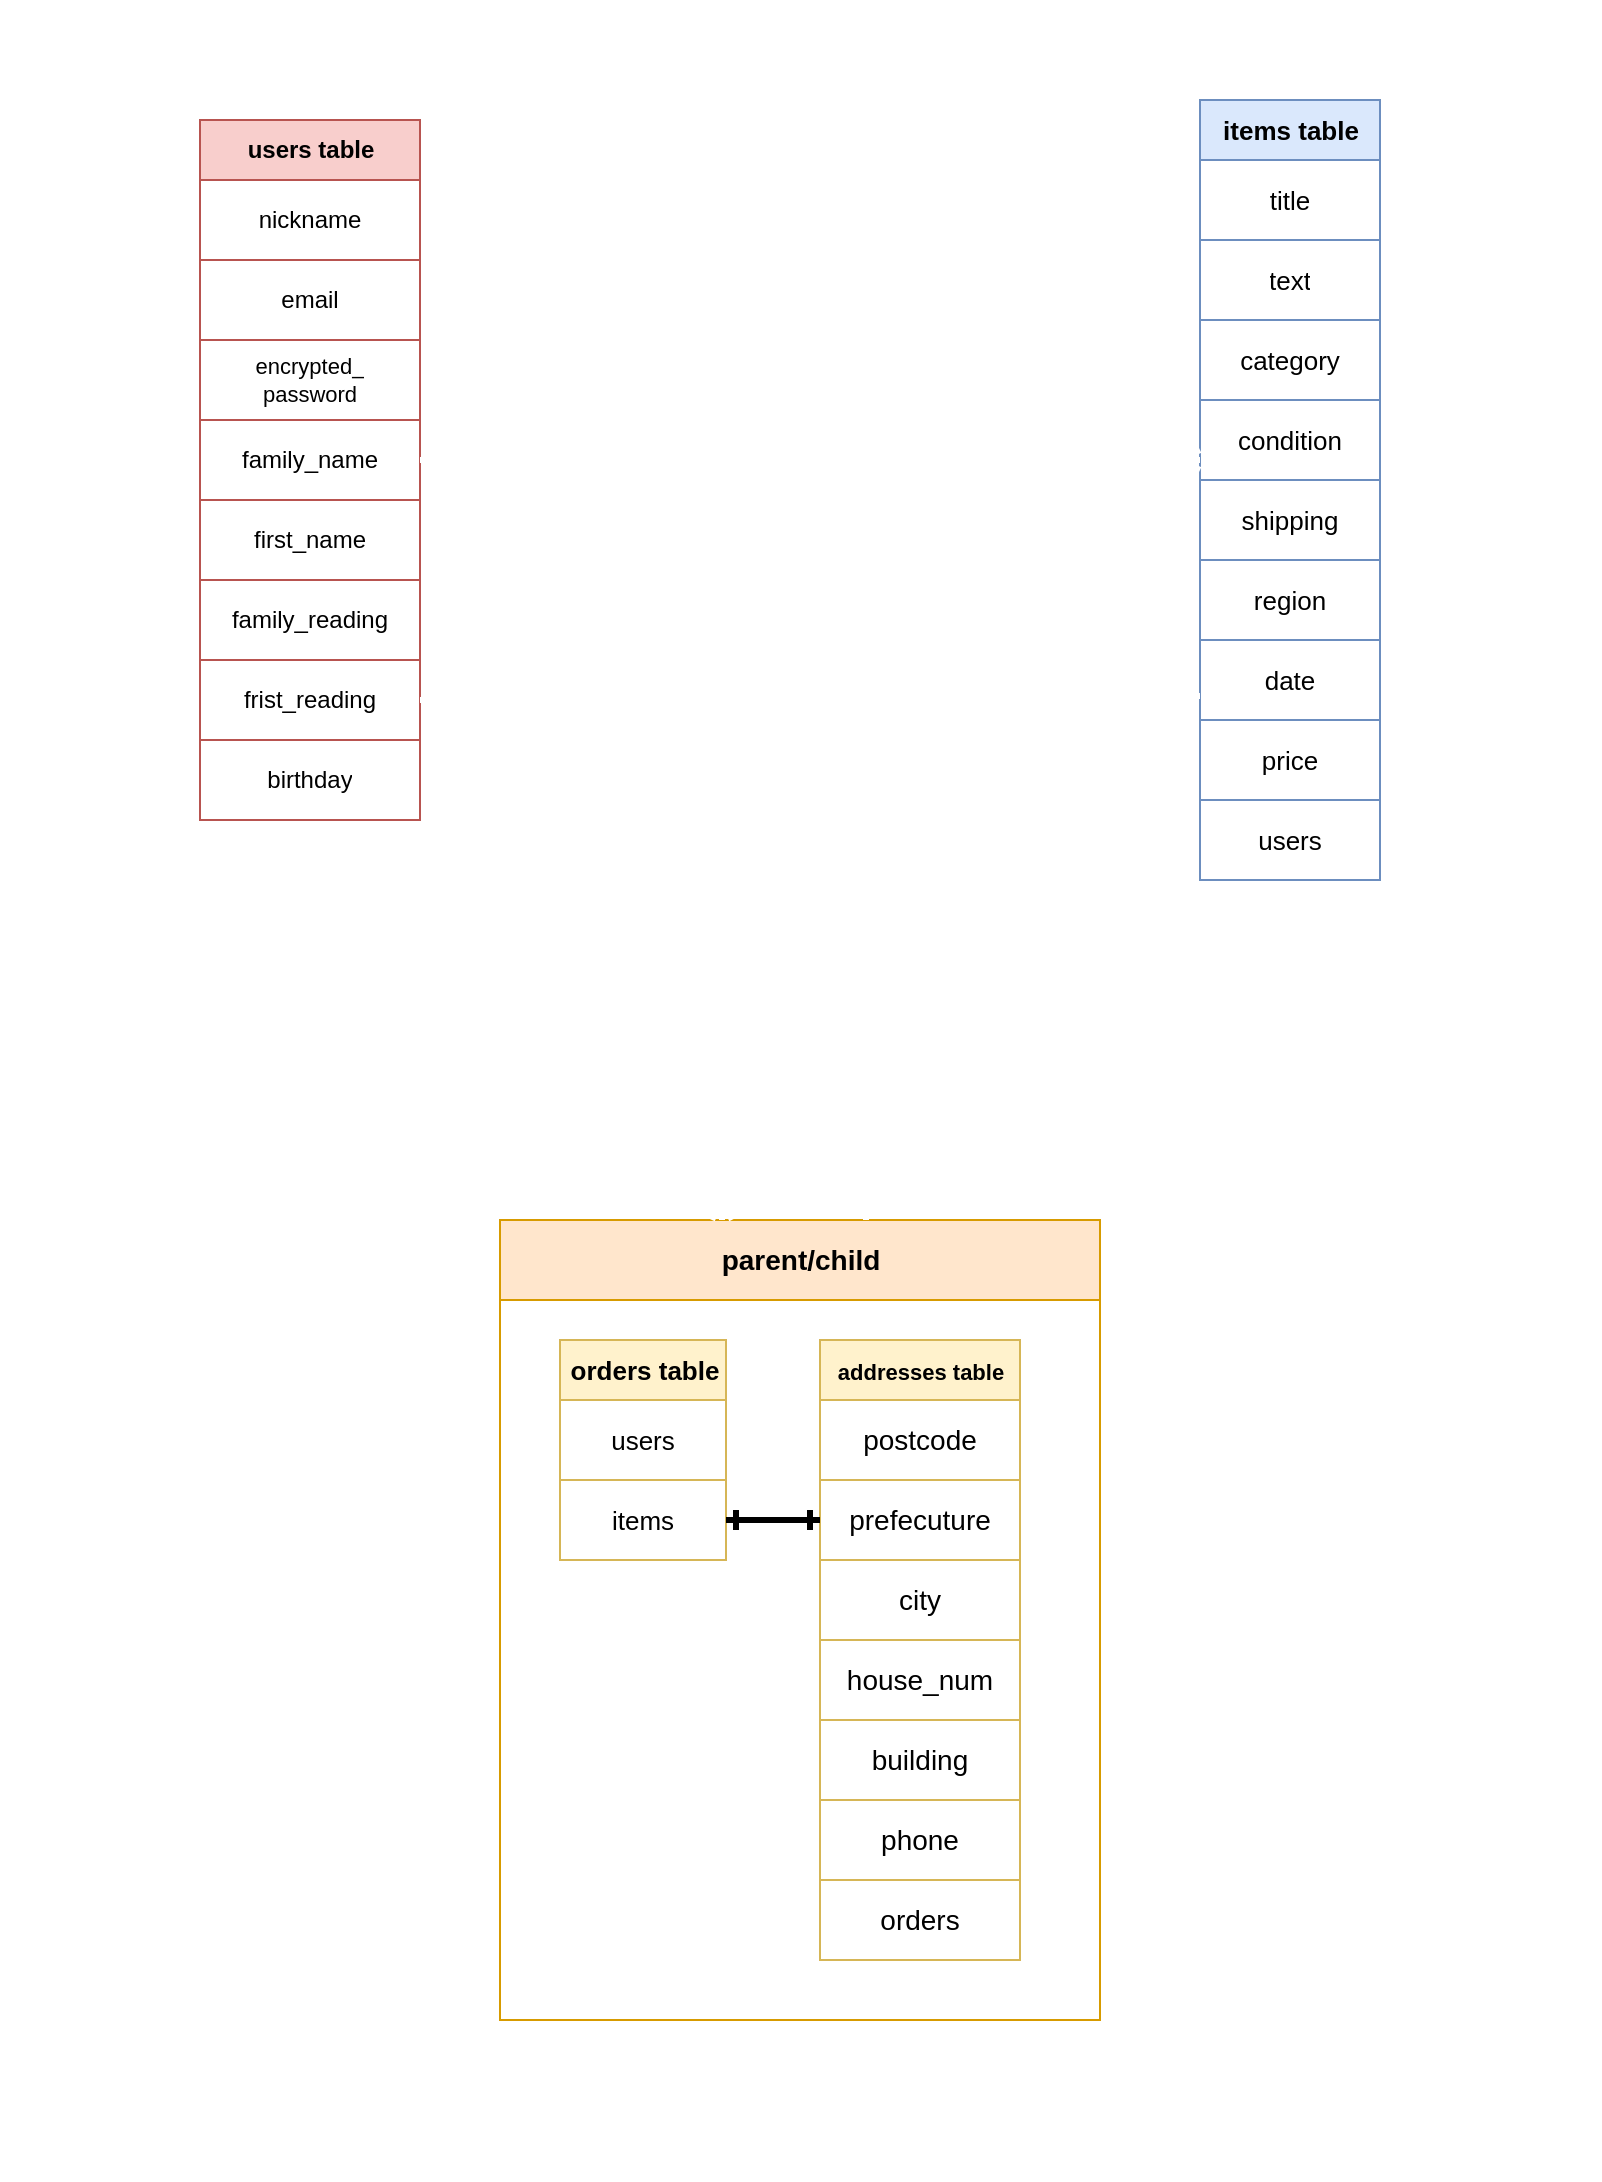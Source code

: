 <mxfile>
    <diagram id="izb3Q4Wlib8xWFPlHg1o" name="ページ1">
        <mxGraphModel dx="664" dy="647" grid="1" gridSize="10" guides="0" tooltips="1" connect="1" arrows="0" fold="1" page="1" pageScale="1" pageWidth="827" pageHeight="1169" math="0" shadow="0">
            <root>
                <mxCell id="0"/>
                <mxCell id="1" parent="0"/>
                <mxCell id="152" value="&lt;font color=&quot;#000000&quot;&gt;users table&lt;/font&gt;" style="shape=table;startSize=30;container=1;collapsible=0;childLayout=tableLayout;fontStyle=1;align=center;fillColor=#f8cecc;html=1;strokeColor=#b85450;swimlaneFillColor=default;" parent="1" vertex="1">
                    <mxGeometry x="100" y="60" width="110" height="350" as="geometry"/>
                </mxCell>
                <mxCell id="219" style="shape=tableRow;horizontal=0;startSize=0;swimlaneHead=0;swimlaneBody=0;top=0;left=0;bottom=0;right=0;collapsible=0;dropTarget=0;fillColor=none;points=[[0,0.5],[1,0.5]];portConstraint=eastwest;html=1;strokeColor=#FFCCE6;" parent="152" vertex="1">
                    <mxGeometry y="30" width="110" height="40" as="geometry"/>
                </mxCell>
                <mxCell id="220" value="nickname" style="shape=partialRectangle;html=1;whiteSpace=wrap;connectable=0;fillColor=none;top=0;left=0;bottom=0;right=0;overflow=hidden;" parent="219" vertex="1">
                    <mxGeometry width="110" height="40" as="geometry">
                        <mxRectangle width="110" height="40" as="alternateBounds"/>
                    </mxGeometry>
                </mxCell>
                <mxCell id="215" style="shape=tableRow;horizontal=0;startSize=0;swimlaneHead=0;swimlaneBody=0;top=0;left=0;bottom=0;right=0;collapsible=0;dropTarget=0;fillColor=none;points=[[0,0.5],[1,0.5]];portConstraint=eastwest;html=1;" parent="152" vertex="1">
                    <mxGeometry y="70" width="110" height="40" as="geometry"/>
                </mxCell>
                <mxCell id="216" value="email" style="shape=partialRectangle;html=1;whiteSpace=wrap;connectable=0;fillColor=none;top=0;left=0;bottom=0;right=0;overflow=hidden;" parent="215" vertex="1">
                    <mxGeometry width="110" height="40" as="geometry">
                        <mxRectangle width="110" height="40" as="alternateBounds"/>
                    </mxGeometry>
                </mxCell>
                <mxCell id="211" style="shape=tableRow;horizontal=0;startSize=0;swimlaneHead=0;swimlaneBody=0;top=0;left=0;bottom=0;right=0;collapsible=0;dropTarget=0;fillColor=none;points=[[0,0.5],[1,0.5]];portConstraint=eastwest;html=1;" parent="152" vertex="1">
                    <mxGeometry y="110" width="110" height="40" as="geometry"/>
                </mxCell>
                <mxCell id="212" value="encrypted_&lt;br style=&quot;font-size: 11px;&quot;&gt;password" style="shape=partialRectangle;html=1;whiteSpace=wrap;connectable=0;fillColor=none;top=0;left=0;bottom=0;right=0;overflow=hidden;fontSize=11;" parent="211" vertex="1">
                    <mxGeometry width="110" height="40" as="geometry">
                        <mxRectangle width="110" height="40" as="alternateBounds"/>
                    </mxGeometry>
                </mxCell>
                <mxCell id="207" style="shape=tableRow;horizontal=0;startSize=0;swimlaneHead=0;swimlaneBody=0;top=0;left=0;bottom=0;right=0;collapsible=0;dropTarget=0;fillColor=none;points=[[0,0.5],[1,0.5]];portConstraint=eastwest;html=1;" parent="152" vertex="1">
                    <mxGeometry y="150" width="110" height="40" as="geometry"/>
                </mxCell>
                <mxCell id="208" value="family_name" style="shape=partialRectangle;html=1;whiteSpace=wrap;connectable=0;fillColor=none;top=0;left=0;bottom=0;right=0;overflow=hidden;" parent="207" vertex="1">
                    <mxGeometry width="110" height="40" as="geometry">
                        <mxRectangle width="110" height="40" as="alternateBounds"/>
                    </mxGeometry>
                </mxCell>
                <mxCell id="203" style="shape=tableRow;horizontal=0;startSize=0;swimlaneHead=0;swimlaneBody=0;top=0;left=0;bottom=0;right=0;collapsible=0;dropTarget=0;fillColor=none;points=[[0,0.5],[1,0.5]];portConstraint=eastwest;html=1;" parent="152" vertex="1">
                    <mxGeometry y="190" width="110" height="40" as="geometry"/>
                </mxCell>
                <mxCell id="204" value="first_name" style="shape=partialRectangle;html=1;whiteSpace=wrap;connectable=0;fillColor=none;top=0;left=0;bottom=0;right=0;overflow=hidden;" parent="203" vertex="1">
                    <mxGeometry width="110" height="40" as="geometry">
                        <mxRectangle width="110" height="40" as="alternateBounds"/>
                    </mxGeometry>
                </mxCell>
                <mxCell id="199" style="shape=tableRow;horizontal=0;startSize=0;swimlaneHead=0;swimlaneBody=0;top=0;left=0;bottom=0;right=0;collapsible=0;dropTarget=0;fillColor=none;points=[[0,0.5],[1,0.5]];portConstraint=eastwest;html=1;" parent="152" vertex="1">
                    <mxGeometry y="230" width="110" height="40" as="geometry"/>
                </mxCell>
                <mxCell id="200" value="family_reading" style="shape=partialRectangle;html=1;whiteSpace=wrap;connectable=0;fillColor=none;top=0;left=0;bottom=0;right=0;overflow=hidden;" parent="199" vertex="1">
                    <mxGeometry width="110" height="40" as="geometry">
                        <mxRectangle width="110" height="40" as="alternateBounds"/>
                    </mxGeometry>
                </mxCell>
                <mxCell id="153" value="" style="shape=tableRow;horizontal=0;startSize=0;swimlaneHead=0;swimlaneBody=0;top=0;left=0;bottom=0;right=0;collapsible=0;dropTarget=0;fillColor=none;points=[[0,0.5],[1,0.5]];portConstraint=eastwest;html=1;" parent="152" vertex="1">
                    <mxGeometry y="270" width="110" height="40" as="geometry"/>
                </mxCell>
                <mxCell id="154" value="frist_reading" style="shape=partialRectangle;html=1;whiteSpace=wrap;connectable=0;fillColor=none;top=0;left=0;bottom=0;right=0;overflow=hidden;" parent="153" vertex="1">
                    <mxGeometry width="110" height="40" as="geometry">
                        <mxRectangle width="110" height="40" as="alternateBounds"/>
                    </mxGeometry>
                </mxCell>
                <mxCell id="157" value="" style="shape=tableRow;horizontal=0;startSize=0;swimlaneHead=0;swimlaneBody=0;top=0;left=0;bottom=0;right=0;collapsible=0;dropTarget=0;fillColor=none;points=[[0,0.5],[1,0.5]];portConstraint=eastwest;html=1;" parent="152" vertex="1">
                    <mxGeometry y="310" width="110" height="40" as="geometry"/>
                </mxCell>
                <mxCell id="158" value="birthday" style="shape=partialRectangle;html=1;whiteSpace=wrap;connectable=0;fillColor=none;top=0;left=0;bottom=0;right=0;overflow=hidden;" parent="157" vertex="1">
                    <mxGeometry width="110" height="40" as="geometry">
                        <mxRectangle width="110" height="40" as="alternateBounds"/>
                    </mxGeometry>
                </mxCell>
                <mxCell id="239" value="&lt;font color=&quot;#000000&quot;&gt;items table&lt;/font&gt;" style="shape=table;startSize=30;container=1;collapsible=0;childLayout=tableLayout;fontStyle=1;align=center;strokeColor=#6c8ebf;fontSize=13;fillColor=#dae8fc;html=1;swimlaneFillColor=default;" parent="1" vertex="1">
                    <mxGeometry x="600" y="50" width="90" height="390" as="geometry"/>
                </mxCell>
                <mxCell id="244" value="" style="shape=tableRow;horizontal=0;startSize=0;swimlaneHead=0;swimlaneBody=0;top=0;left=0;bottom=0;right=0;collapsible=0;dropTarget=0;fillColor=none;points=[[0,0.5],[1,0.5]];portConstraint=eastwest;strokeColor=#FFFFFF;fontSize=13;html=1;" parent="239" vertex="1">
                    <mxGeometry y="30" width="90" height="40" as="geometry"/>
                </mxCell>
                <mxCell id="245" value="title" style="shape=partialRectangle;html=1;whiteSpace=wrap;connectable=0;fillColor=none;top=0;left=0;bottom=0;right=0;overflow=hidden;strokeColor=#FFFFFF;fontSize=13;" parent="244" vertex="1">
                    <mxGeometry width="90" height="40" as="geometry">
                        <mxRectangle width="90" height="40" as="alternateBounds"/>
                    </mxGeometry>
                </mxCell>
                <mxCell id="252" style="shape=tableRow;horizontal=0;startSize=0;swimlaneHead=0;swimlaneBody=0;top=0;left=0;bottom=0;right=0;collapsible=0;dropTarget=0;fillColor=none;points=[[0,0.5],[1,0.5]];portConstraint=eastwest;strokeColor=#FFFFFF;fontSize=13;html=1;" parent="239" vertex="1">
                    <mxGeometry y="70" width="90" height="40" as="geometry"/>
                </mxCell>
                <mxCell id="253" value="text" style="shape=partialRectangle;html=1;whiteSpace=wrap;connectable=0;fillColor=none;top=0;left=0;bottom=0;right=0;overflow=hidden;strokeColor=#FFFFFF;fontSize=13;" parent="252" vertex="1">
                    <mxGeometry width="90" height="40" as="geometry">
                        <mxRectangle width="90" height="40" as="alternateBounds"/>
                    </mxGeometry>
                </mxCell>
                <mxCell id="256" style="shape=tableRow;horizontal=0;startSize=0;swimlaneHead=0;swimlaneBody=0;top=0;left=0;bottom=0;right=0;collapsible=0;dropTarget=0;fillColor=none;points=[[0,0.5],[1,0.5]];portConstraint=eastwest;strokeColor=#FFFFFF;fontSize=13;html=1;" parent="239" vertex="1">
                    <mxGeometry y="110" width="90" height="40" as="geometry"/>
                </mxCell>
                <mxCell id="257" value="category" style="shape=partialRectangle;html=1;whiteSpace=wrap;connectable=0;fillColor=none;top=0;left=0;bottom=0;right=0;overflow=hidden;strokeColor=#FFFFFF;fontSize=13;" parent="256" vertex="1">
                    <mxGeometry width="90" height="40" as="geometry">
                        <mxRectangle width="90" height="40" as="alternateBounds"/>
                    </mxGeometry>
                </mxCell>
                <mxCell id="399" style="shape=tableRow;horizontal=0;startSize=0;swimlaneHead=0;swimlaneBody=0;top=0;left=0;bottom=0;right=0;collapsible=0;dropTarget=0;fillColor=none;points=[[0,0.5],[1,0.5]];portConstraint=eastwest;strokeColor=#FFFFFF;fontSize=13;html=1;" parent="239" vertex="1">
                    <mxGeometry y="150" width="90" height="40" as="geometry"/>
                </mxCell>
                <mxCell id="400" value="condition" style="shape=partialRectangle;html=1;whiteSpace=wrap;connectable=0;fillColor=none;top=0;left=0;bottom=0;right=0;overflow=hidden;strokeColor=#FFFFFF;fontSize=13;" parent="399" vertex="1">
                    <mxGeometry width="90" height="40" as="geometry">
                        <mxRectangle width="90" height="40" as="alternateBounds"/>
                    </mxGeometry>
                </mxCell>
                <mxCell id="264" style="shape=tableRow;horizontal=0;startSize=0;swimlaneHead=0;swimlaneBody=0;top=0;left=0;bottom=0;right=0;collapsible=0;dropTarget=0;fillColor=none;points=[[0,0.5],[1,0.5]];portConstraint=eastwest;strokeColor=#FFFFFF;fontSize=13;html=1;" parent="239" vertex="1">
                    <mxGeometry y="190" width="90" height="40" as="geometry"/>
                </mxCell>
                <mxCell id="265" value="shipping" style="shape=partialRectangle;html=1;whiteSpace=wrap;connectable=0;fillColor=none;top=0;left=0;bottom=0;right=0;overflow=hidden;strokeColor=#FFFFFF;fontSize=13;" parent="264" vertex="1">
                    <mxGeometry width="90" height="40" as="geometry">
                        <mxRectangle width="90" height="40" as="alternateBounds"/>
                    </mxGeometry>
                </mxCell>
                <mxCell id="268" style="shape=tableRow;horizontal=0;startSize=0;swimlaneHead=0;swimlaneBody=0;top=0;left=0;bottom=0;right=0;collapsible=0;dropTarget=0;fillColor=none;points=[[0,0.5],[1,0.5]];portConstraint=eastwest;strokeColor=#FFFFFF;fontSize=13;html=1;" parent="239" vertex="1">
                    <mxGeometry y="230" width="90" height="40" as="geometry"/>
                </mxCell>
                <mxCell id="269" value="region" style="shape=partialRectangle;html=1;whiteSpace=wrap;connectable=0;fillColor=none;top=0;left=0;bottom=0;right=0;overflow=hidden;strokeColor=#FFFFFF;fontSize=13;" parent="268" vertex="1">
                    <mxGeometry width="90" height="40" as="geometry">
                        <mxRectangle width="90" height="40" as="alternateBounds"/>
                    </mxGeometry>
                </mxCell>
                <mxCell id="272" style="shape=tableRow;horizontal=0;startSize=0;swimlaneHead=0;swimlaneBody=0;top=0;left=0;bottom=0;right=0;collapsible=0;dropTarget=0;fillColor=none;points=[[0,0.5],[1,0.5]];portConstraint=eastwest;strokeColor=#FFFFFF;fontSize=13;html=1;" parent="239" vertex="1">
                    <mxGeometry y="270" width="90" height="40" as="geometry"/>
                </mxCell>
                <mxCell id="273" value="date" style="shape=partialRectangle;html=1;whiteSpace=wrap;connectable=0;fillColor=none;top=0;left=0;bottom=0;right=0;overflow=hidden;strokeColor=#FFFFFF;fontSize=13;" parent="272" vertex="1">
                    <mxGeometry width="90" height="40" as="geometry">
                        <mxRectangle width="90" height="40" as="alternateBounds"/>
                    </mxGeometry>
                </mxCell>
                <mxCell id="276" style="shape=tableRow;horizontal=0;startSize=0;swimlaneHead=0;swimlaneBody=0;top=0;left=0;bottom=0;right=0;collapsible=0;dropTarget=0;fillColor=none;points=[[0,0.5],[1,0.5]];portConstraint=eastwest;strokeColor=#FFFFFF;fontSize=13;html=1;" parent="239" vertex="1">
                    <mxGeometry y="310" width="90" height="40" as="geometry"/>
                </mxCell>
                <mxCell id="277" value="price" style="shape=partialRectangle;html=1;whiteSpace=wrap;connectable=0;fillColor=none;top=0;left=0;bottom=0;right=0;overflow=hidden;strokeColor=#FFFFFF;fontSize=13;" parent="276" vertex="1">
                    <mxGeometry width="90" height="40" as="geometry">
                        <mxRectangle width="90" height="40" as="alternateBounds"/>
                    </mxGeometry>
                </mxCell>
                <mxCell id="337" style="shape=tableRow;horizontal=0;startSize=0;swimlaneHead=0;swimlaneBody=0;top=0;left=0;bottom=0;right=0;collapsible=0;dropTarget=0;fillColor=none;points=[[0,0.5],[1,0.5]];portConstraint=eastwest;strokeColor=#FFFFFF;fontSize=13;html=1;" parent="239" vertex="1">
                    <mxGeometry y="350" width="90" height="40" as="geometry"/>
                </mxCell>
                <mxCell id="338" value="users" style="shape=partialRectangle;html=1;whiteSpace=wrap;connectable=0;fillColor=none;top=0;left=0;bottom=0;right=0;overflow=hidden;strokeColor=#FFFFFF;fontSize=13;" parent="337" vertex="1">
                    <mxGeometry width="90" height="40" as="geometry">
                        <mxRectangle width="90" height="40" as="alternateBounds"/>
                    </mxGeometry>
                </mxCell>
                <mxCell id="341" value="&lt;font color=&quot;#000000&quot;&gt;parent/child&lt;/font&gt;" style="swimlane;labelBackgroundColor=none;fillStyle=solid;fontSize=14;fillColor=#ffe6cc;html=1;startSize=40;strokeColor=#d79b00;swimlaneFillColor=default;" parent="1" vertex="1">
                    <mxGeometry x="250" y="610" width="300" height="400" as="geometry"/>
                </mxCell>
                <mxCell id="303" value="&lt;font color=&quot;#000000&quot;&gt;orders table&lt;/font&gt;" style="shape=table;startSize=30;container=1;collapsible=0;childLayout=tableLayout;fontStyle=1;align=center;strokeColor=#d6b656;fontSize=13;fillColor=#fff2cc;html=1;swimlaneFillColor=default;" parent="341" vertex="1">
                    <mxGeometry x="30" y="60" width="83" height="110" as="geometry"/>
                </mxCell>
                <mxCell id="316" style="shape=tableRow;horizontal=0;startSize=0;swimlaneHead=0;swimlaneBody=0;top=0;left=0;bottom=0;right=0;collapsible=0;dropTarget=0;fillColor=none;points=[[0,0.5],[1,0.5]];portConstraint=eastwest;strokeColor=#FFFFFF;fontSize=13;html=1;" parent="303" vertex="1">
                    <mxGeometry y="30" width="83" height="40" as="geometry"/>
                </mxCell>
                <mxCell id="317" value="users" style="shape=partialRectangle;html=1;whiteSpace=wrap;connectable=0;fillColor=none;top=0;left=0;bottom=0;right=0;overflow=hidden;strokeColor=#FFFFFF;fontSize=13;swimlaneFillColor=none;" parent="316" vertex="1">
                    <mxGeometry width="83" height="40" as="geometry">
                        <mxRectangle width="83" height="40" as="alternateBounds"/>
                    </mxGeometry>
                </mxCell>
                <mxCell id="329" style="shape=tableRow;horizontal=0;startSize=0;swimlaneHead=0;swimlaneBody=0;top=0;left=0;bottom=0;right=0;collapsible=0;dropTarget=0;fillColor=none;points=[[0,0.5],[1,0.5]];portConstraint=eastwest;strokeColor=#FFFFFF;fontSize=13;html=1;swimlaneFillColor=#333333;" parent="303" vertex="1">
                    <mxGeometry y="70" width="83" height="40" as="geometry"/>
                </mxCell>
                <mxCell id="330" value="items" style="shape=partialRectangle;html=1;whiteSpace=wrap;connectable=0;fillColor=none;top=0;left=0;bottom=0;right=0;overflow=hidden;strokeColor=#FFFFFF;fontSize=13;" parent="329" vertex="1">
                    <mxGeometry width="83" height="40" as="geometry">
                        <mxRectangle width="83" height="40" as="alternateBounds"/>
                    </mxGeometry>
                </mxCell>
                <mxCell id="342" value="&lt;font style=&quot;font-size: 11px;&quot; color=&quot;#000000&quot;&gt;addresses table&lt;/font&gt;" style="shape=table;startSize=30;container=1;collapsible=0;childLayout=tableLayout;fontStyle=1;align=center;labelBackgroundColor=none;fillStyle=solid;strokeColor=#d6b656;fontSize=14;fillColor=#fff2cc;html=1;swimlaneFillColor=default;" parent="341" vertex="1">
                    <mxGeometry x="160" y="60" width="100" height="310" as="geometry"/>
                </mxCell>
                <mxCell id="347" value="" style="shape=tableRow;horizontal=0;startSize=0;swimlaneHead=0;swimlaneBody=0;top=0;left=0;bottom=0;right=0;collapsible=0;dropTarget=0;fillColor=none;points=[[0,0.5],[1,0.5]];portConstraint=eastwest;labelBackgroundColor=none;fillStyle=solid;strokeColor=#F0F0F0;fontSize=14;html=1;" parent="342" vertex="1">
                    <mxGeometry y="30" width="100" height="40" as="geometry"/>
                </mxCell>
                <mxCell id="348" value="postcode" style="shape=partialRectangle;html=1;whiteSpace=wrap;connectable=0;fillColor=none;top=0;left=0;bottom=0;right=0;overflow=hidden;labelBackgroundColor=none;fillStyle=solid;strokeColor=#F0F0F0;fontSize=14;" parent="347" vertex="1">
                    <mxGeometry width="100" height="40" as="geometry">
                        <mxRectangle width="100" height="40" as="alternateBounds"/>
                    </mxGeometry>
                </mxCell>
                <mxCell id="351" value="" style="shape=tableRow;horizontal=0;startSize=0;swimlaneHead=0;swimlaneBody=0;top=0;left=0;bottom=0;right=0;collapsible=0;dropTarget=0;fillColor=none;points=[[0,0.5],[1,0.5]];portConstraint=eastwest;labelBackgroundColor=none;fillStyle=solid;strokeColor=#F0F0F0;fontSize=14;html=1;" parent="342" vertex="1">
                    <mxGeometry y="70" width="100" height="40" as="geometry"/>
                </mxCell>
                <mxCell id="352" value="prefecuture" style="shape=partialRectangle;html=1;whiteSpace=wrap;connectable=0;fillColor=none;top=0;left=0;bottom=0;right=0;overflow=hidden;labelBackgroundColor=none;fillStyle=solid;strokeColor=#F0F0F0;fontSize=14;" parent="351" vertex="1">
                    <mxGeometry width="100" height="40" as="geometry">
                        <mxRectangle width="100" height="40" as="alternateBounds"/>
                    </mxGeometry>
                </mxCell>
                <mxCell id="375" style="shape=tableRow;horizontal=0;startSize=0;swimlaneHead=0;swimlaneBody=0;top=0;left=0;bottom=0;right=0;collapsible=0;dropTarget=0;fillColor=none;points=[[0,0.5],[1,0.5]];portConstraint=eastwest;labelBackgroundColor=none;fillStyle=solid;strokeColor=#F0F0F0;fontSize=14;html=1;" parent="342" vertex="1">
                    <mxGeometry y="110" width="100" height="40" as="geometry"/>
                </mxCell>
                <mxCell id="376" value="city" style="shape=partialRectangle;html=1;whiteSpace=wrap;connectable=0;fillColor=none;top=0;left=0;bottom=0;right=0;overflow=hidden;labelBackgroundColor=none;fillStyle=solid;strokeColor=#F0F0F0;fontSize=14;" parent="375" vertex="1">
                    <mxGeometry width="100" height="40" as="geometry">
                        <mxRectangle width="100" height="40" as="alternateBounds"/>
                    </mxGeometry>
                </mxCell>
                <mxCell id="371" style="shape=tableRow;horizontal=0;startSize=0;swimlaneHead=0;swimlaneBody=0;top=0;left=0;bottom=0;right=0;collapsible=0;dropTarget=0;fillColor=none;points=[[0,0.5],[1,0.5]];portConstraint=eastwest;labelBackgroundColor=none;fillStyle=solid;strokeColor=#F0F0F0;fontSize=14;html=1;" parent="342" vertex="1">
                    <mxGeometry y="150" width="100" height="40" as="geometry"/>
                </mxCell>
                <mxCell id="372" value="house_num" style="shape=partialRectangle;html=1;whiteSpace=wrap;connectable=0;fillColor=none;top=0;left=0;bottom=0;right=0;overflow=hidden;labelBackgroundColor=none;fillStyle=solid;strokeColor=#F0F0F0;fontSize=14;" parent="371" vertex="1">
                    <mxGeometry width="100" height="40" as="geometry">
                        <mxRectangle width="100" height="40" as="alternateBounds"/>
                    </mxGeometry>
                </mxCell>
                <mxCell id="367" style="shape=tableRow;horizontal=0;startSize=0;swimlaneHead=0;swimlaneBody=0;top=0;left=0;bottom=0;right=0;collapsible=0;dropTarget=0;fillColor=none;points=[[0,0.5],[1,0.5]];portConstraint=eastwest;labelBackgroundColor=none;fillStyle=solid;strokeColor=#F0F0F0;fontSize=14;html=1;" parent="342" vertex="1">
                    <mxGeometry y="190" width="100" height="40" as="geometry"/>
                </mxCell>
                <mxCell id="368" value="building" style="shape=partialRectangle;html=1;whiteSpace=wrap;connectable=0;fillColor=none;top=0;left=0;bottom=0;right=0;overflow=hidden;labelBackgroundColor=none;fillStyle=solid;strokeColor=#F0F0F0;fontSize=14;" parent="367" vertex="1">
                    <mxGeometry width="100" height="40" as="geometry">
                        <mxRectangle width="100" height="40" as="alternateBounds"/>
                    </mxGeometry>
                </mxCell>
                <mxCell id="363" style="shape=tableRow;horizontal=0;startSize=0;swimlaneHead=0;swimlaneBody=0;top=0;left=0;bottom=0;right=0;collapsible=0;dropTarget=0;fillColor=none;points=[[0,0.5],[1,0.5]];portConstraint=eastwest;labelBackgroundColor=none;fillStyle=solid;strokeColor=#F0F0F0;fontSize=14;html=1;" parent="342" vertex="1">
                    <mxGeometry y="230" width="100" height="40" as="geometry"/>
                </mxCell>
                <mxCell id="364" value="phone" style="shape=partialRectangle;html=1;whiteSpace=wrap;connectable=0;fillColor=none;top=0;left=0;bottom=0;right=0;overflow=hidden;labelBackgroundColor=none;fillStyle=solid;strokeColor=#F0F0F0;fontSize=14;" parent="363" vertex="1">
                    <mxGeometry width="100" height="40" as="geometry">
                        <mxRectangle width="100" height="40" as="alternateBounds"/>
                    </mxGeometry>
                </mxCell>
                <mxCell id="359" style="shape=tableRow;horizontal=0;startSize=0;swimlaneHead=0;swimlaneBody=0;top=0;left=0;bottom=0;right=0;collapsible=0;dropTarget=0;fillColor=none;points=[[0,0.5],[1,0.5]];portConstraint=eastwest;labelBackgroundColor=none;fillStyle=solid;strokeColor=#F0F0F0;fontSize=14;html=1;" parent="342" vertex="1">
                    <mxGeometry y="270" width="100" height="40" as="geometry"/>
                </mxCell>
                <mxCell id="360" value="orders" style="shape=partialRectangle;html=1;whiteSpace=wrap;connectable=0;fillColor=none;top=0;left=0;bottom=0;right=0;overflow=hidden;labelBackgroundColor=none;fillStyle=solid;strokeColor=#F0F0F0;fontSize=14;" parent="359" vertex="1">
                    <mxGeometry width="100" height="40" as="geometry">
                        <mxRectangle width="100" height="40" as="alternateBounds"/>
                    </mxGeometry>
                </mxCell>
                <mxCell id="412" style="edgeStyle=none;html=1;exitX=1;exitY=0.5;exitDx=0;exitDy=0;entryX=0;entryY=0.5;entryDx=0;entryDy=0;fontSize=13;fontColor=#000000;startArrow=ERone;startFill=0;endArrow=ERone;endFill=0;strokeWidth=3;" parent="341" source="329" target="351" edge="1">
                    <mxGeometry relative="1" as="geometry"/>
                </mxCell>
                <mxCell id="410" value="" style="rounded=0;whiteSpace=wrap;html=1;labelBackgroundColor=none;fillStyle=solid;strokeColor=none;fontSize=13;fontColor=#000000;fillColor=none;" parent="1" vertex="1">
                    <mxGeometry width="40" height="40" as="geometry"/>
                </mxCell>
                <mxCell id="411" value="" style="rounded=0;whiteSpace=wrap;html=1;labelBackgroundColor=none;fillStyle=solid;strokeColor=none;fontSize=13;fontColor=#000000;fillColor=none;" parent="1" vertex="1">
                    <mxGeometry x="680" y="1030" width="120" height="60" as="geometry"/>
                </mxCell>
                <mxCell id="413" style="edgeStyle=none;html=1;exitX=1;exitY=0.5;exitDx=0;exitDy=0;fontSize=13;fontColor=#000000;startArrow=ERone;startFill=0;endArrow=ERoneToMany;endFill=0;strokeWidth=3;strokeColor=#FFFFFF;" parent="1" source="207" edge="1">
                    <mxGeometry relative="1" as="geometry">
                        <mxPoint x="600" y="230" as="targetPoint"/>
                    </mxGeometry>
                </mxCell>
                <mxCell id="414" style="edgeStyle=none;html=1;exitX=1;exitY=0.5;exitDx=0;exitDy=0;entryX=0.37;entryY=0;entryDx=0;entryDy=0;entryPerimeter=0;fontSize=13;fontColor=#000000;startArrow=ERone;startFill=0;endArrow=ERoneToMany;endFill=0;strokeColor=#FFFFFF;jumpSize=6;fontStyle=1;strokeWidth=3;" parent="1" source="153" target="341" edge="1">
                    <mxGeometry relative="1" as="geometry">
                        <Array as="points">
                            <mxPoint x="360" y="350"/>
                        </Array>
                    </mxGeometry>
                </mxCell>
                <mxCell id="415" style="edgeStyle=none;html=1;exitX=0;exitY=0.7;exitDx=0;exitDy=0;fontSize=13;fontColor=#000000;startArrow=ERone;startFill=0;endArrow=ERone;endFill=0;exitPerimeter=0;strokeWidth=3;strokeColor=#FFFFFF;" parent="1" source="272" edge="1">
                    <mxGeometry relative="1" as="geometry">
                        <mxPoint x="433" y="610" as="targetPoint"/>
                        <Array as="points">
                            <mxPoint x="433" y="350"/>
                        </Array>
                    </mxGeometry>
                </mxCell>
            </root>
        </mxGraphModel>
    </diagram>
</mxfile>